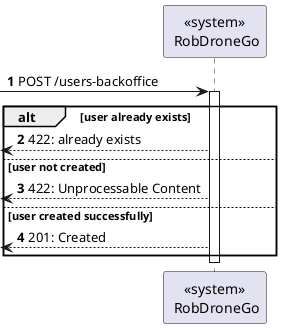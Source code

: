 @startuml
autonumber

participant "<<system>>\n RobDroneGo" as sys

[-> sys: POST /users-backoffice

activate sys
    alt user already exists
        [<-- sys : 422: already exists
    else user not created
        [<-- sys : 422: Unprocessable Content
    else user created successfully
        [<-- sys : 201: Created
    end
deactivate sys

@enduml
